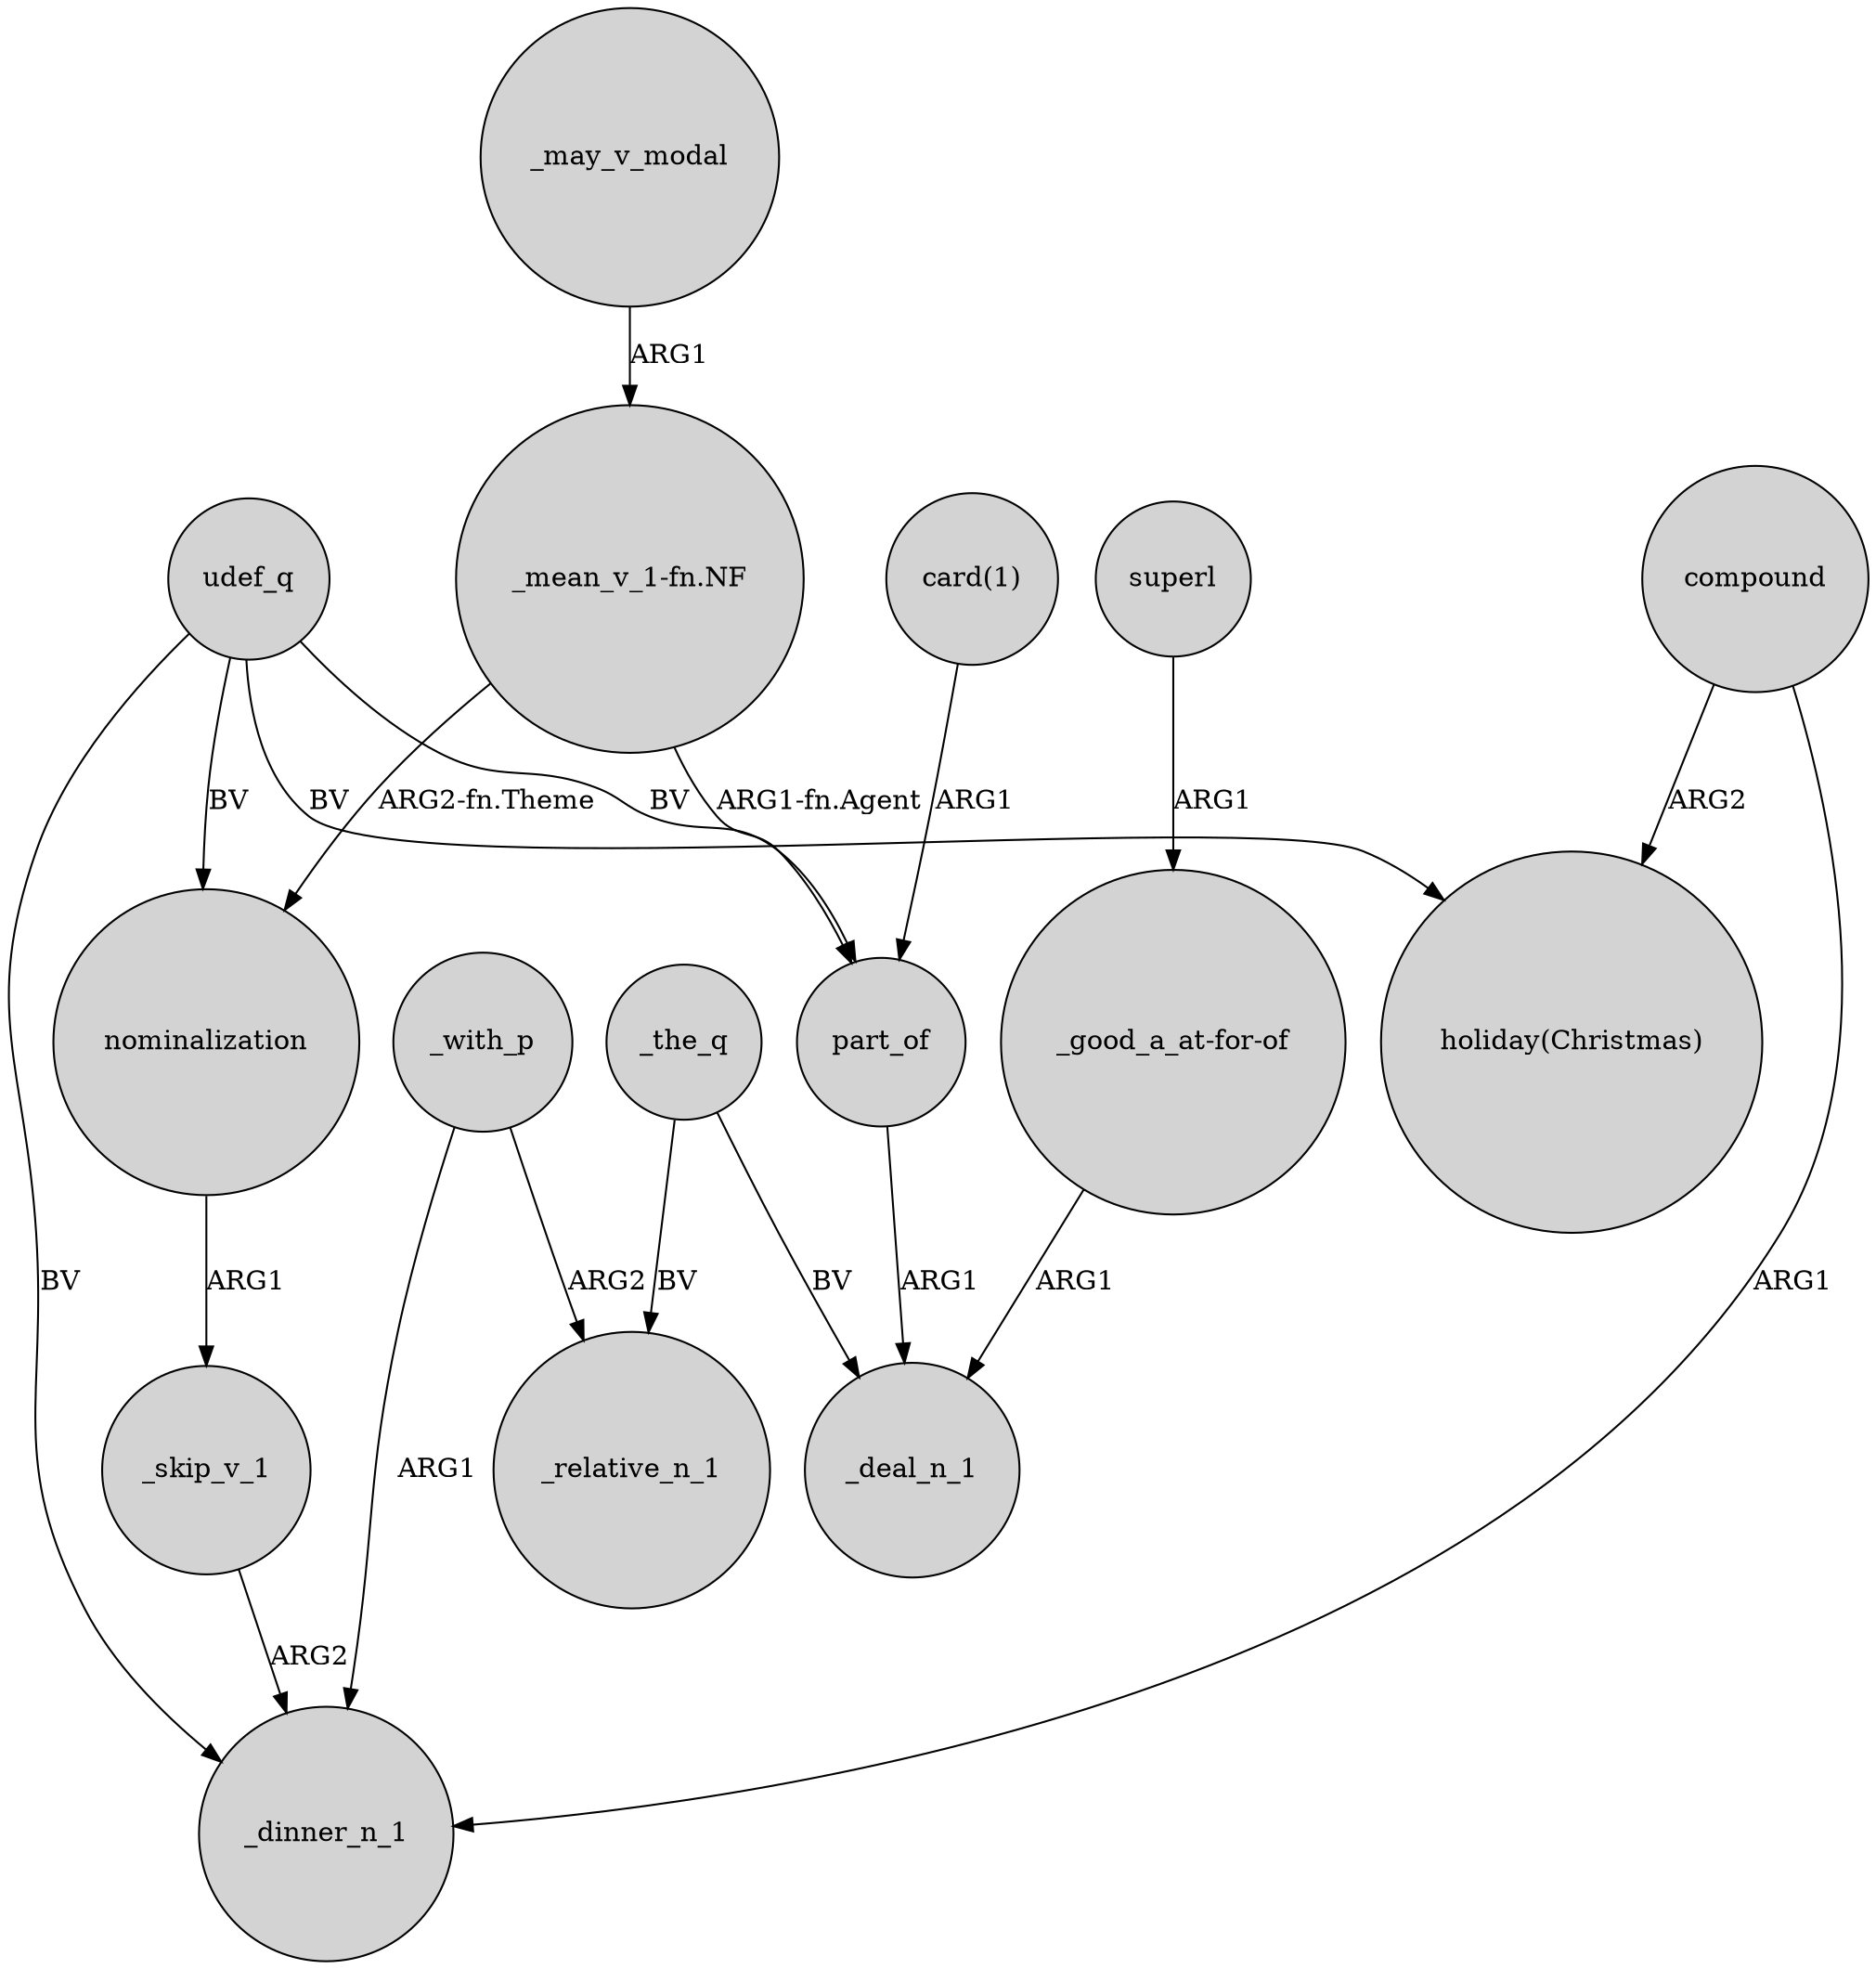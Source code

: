 digraph {
	node [shape=circle style=filled]
	udef_q -> _dinner_n_1 [label=BV]
	udef_q -> part_of [label=BV]
	"_good_a_at-for-of" -> _deal_n_1 [label=ARG1]
	_with_p -> _dinner_n_1 [label=ARG1]
	_skip_v_1 -> _dinner_n_1 [label=ARG2]
	_the_q -> _deal_n_1 [label=BV]
	_the_q -> _relative_n_1 [label=BV]
	compound -> _dinner_n_1 [label=ARG1]
	part_of -> _deal_n_1 [label=ARG1]
	_may_v_modal -> "_mean_v_1-fn.NF" [label=ARG1]
	"_mean_v_1-fn.NF" -> nominalization [label="ARG2-fn.Theme"]
	superl -> "_good_a_at-for-of" [label=ARG1]
	"_mean_v_1-fn.NF" -> part_of [label="ARG1-fn.Agent"]
	udef_q -> nominalization [label=BV]
	udef_q -> "holiday(Christmas)" [label=BV]
	"card(1)" -> part_of [label=ARG1]
	nominalization -> _skip_v_1 [label=ARG1]
	compound -> "holiday(Christmas)" [label=ARG2]
	_with_p -> _relative_n_1 [label=ARG2]
}
